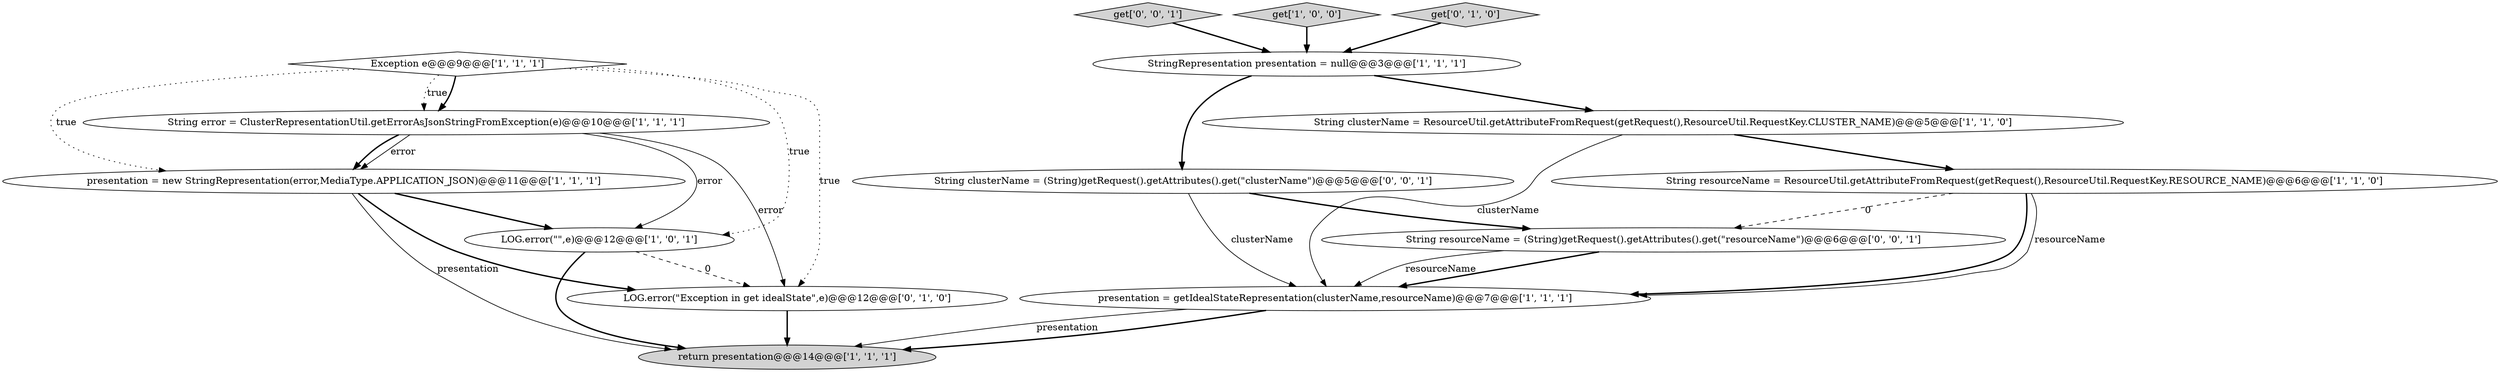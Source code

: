 digraph {
2 [style = filled, label = "String clusterName = ResourceUtil.getAttributeFromRequest(getRequest(),ResourceUtil.RequestKey.CLUSTER_NAME)@@@5@@@['1', '1', '0']", fillcolor = white, shape = ellipse image = "AAA0AAABBB1BBB"];
4 [style = filled, label = "presentation = new StringRepresentation(error,MediaType.APPLICATION_JSON)@@@11@@@['1', '1', '1']", fillcolor = white, shape = ellipse image = "AAA0AAABBB1BBB"];
3 [style = filled, label = "LOG.error(\"\",e)@@@12@@@['1', '0', '1']", fillcolor = white, shape = ellipse image = "AAA0AAABBB1BBB"];
14 [style = filled, label = "String resourceName = (String)getRequest().getAttributes().get(\"resourceName\")@@@6@@@['0', '0', '1']", fillcolor = white, shape = ellipse image = "AAA0AAABBB3BBB"];
5 [style = filled, label = "StringRepresentation presentation = null@@@3@@@['1', '1', '1']", fillcolor = white, shape = ellipse image = "AAA0AAABBB1BBB"];
8 [style = filled, label = "return presentation@@@14@@@['1', '1', '1']", fillcolor = lightgray, shape = ellipse image = "AAA0AAABBB1BBB"];
12 [style = filled, label = "get['0', '0', '1']", fillcolor = lightgray, shape = diamond image = "AAA0AAABBB3BBB"];
0 [style = filled, label = "String resourceName = ResourceUtil.getAttributeFromRequest(getRequest(),ResourceUtil.RequestKey.RESOURCE_NAME)@@@6@@@['1', '1', '0']", fillcolor = white, shape = ellipse image = "AAA0AAABBB1BBB"];
10 [style = filled, label = "LOG.error(\"Exception in get idealState\",e)@@@12@@@['0', '1', '0']", fillcolor = white, shape = ellipse image = "AAA1AAABBB2BBB"];
6 [style = filled, label = "get['1', '0', '0']", fillcolor = lightgray, shape = diamond image = "AAA0AAABBB1BBB"];
11 [style = filled, label = "get['0', '1', '0']", fillcolor = lightgray, shape = diamond image = "AAA0AAABBB2BBB"];
7 [style = filled, label = "presentation = getIdealStateRepresentation(clusterName,resourceName)@@@7@@@['1', '1', '1']", fillcolor = white, shape = ellipse image = "AAA0AAABBB1BBB"];
1 [style = filled, label = "String error = ClusterRepresentationUtil.getErrorAsJsonStringFromException(e)@@@10@@@['1', '1', '1']", fillcolor = white, shape = ellipse image = "AAA0AAABBB1BBB"];
13 [style = filled, label = "String clusterName = (String)getRequest().getAttributes().get(\"clusterName\")@@@5@@@['0', '0', '1']", fillcolor = white, shape = ellipse image = "AAA0AAABBB3BBB"];
9 [style = filled, label = "Exception e@@@9@@@['1', '1', '1']", fillcolor = white, shape = diamond image = "AAA0AAABBB1BBB"];
5->2 [style = bold, label=""];
14->7 [style = bold, label=""];
7->8 [style = bold, label=""];
1->3 [style = solid, label="error"];
0->7 [style = bold, label=""];
1->4 [style = solid, label="error"];
3->10 [style = dashed, label="0"];
10->8 [style = bold, label=""];
9->1 [style = dotted, label="true"];
0->14 [style = dashed, label="0"];
2->7 [style = solid, label="clusterName"];
5->13 [style = bold, label=""];
9->10 [style = dotted, label="true"];
13->7 [style = solid, label="clusterName"];
12->5 [style = bold, label=""];
7->8 [style = solid, label="presentation"];
9->4 [style = dotted, label="true"];
14->7 [style = solid, label="resourceName"];
3->8 [style = bold, label=""];
0->7 [style = solid, label="resourceName"];
6->5 [style = bold, label=""];
1->4 [style = bold, label=""];
1->10 [style = solid, label="error"];
4->10 [style = bold, label=""];
9->3 [style = dotted, label="true"];
2->0 [style = bold, label=""];
13->14 [style = bold, label=""];
9->1 [style = bold, label=""];
4->3 [style = bold, label=""];
11->5 [style = bold, label=""];
4->8 [style = solid, label="presentation"];
}
